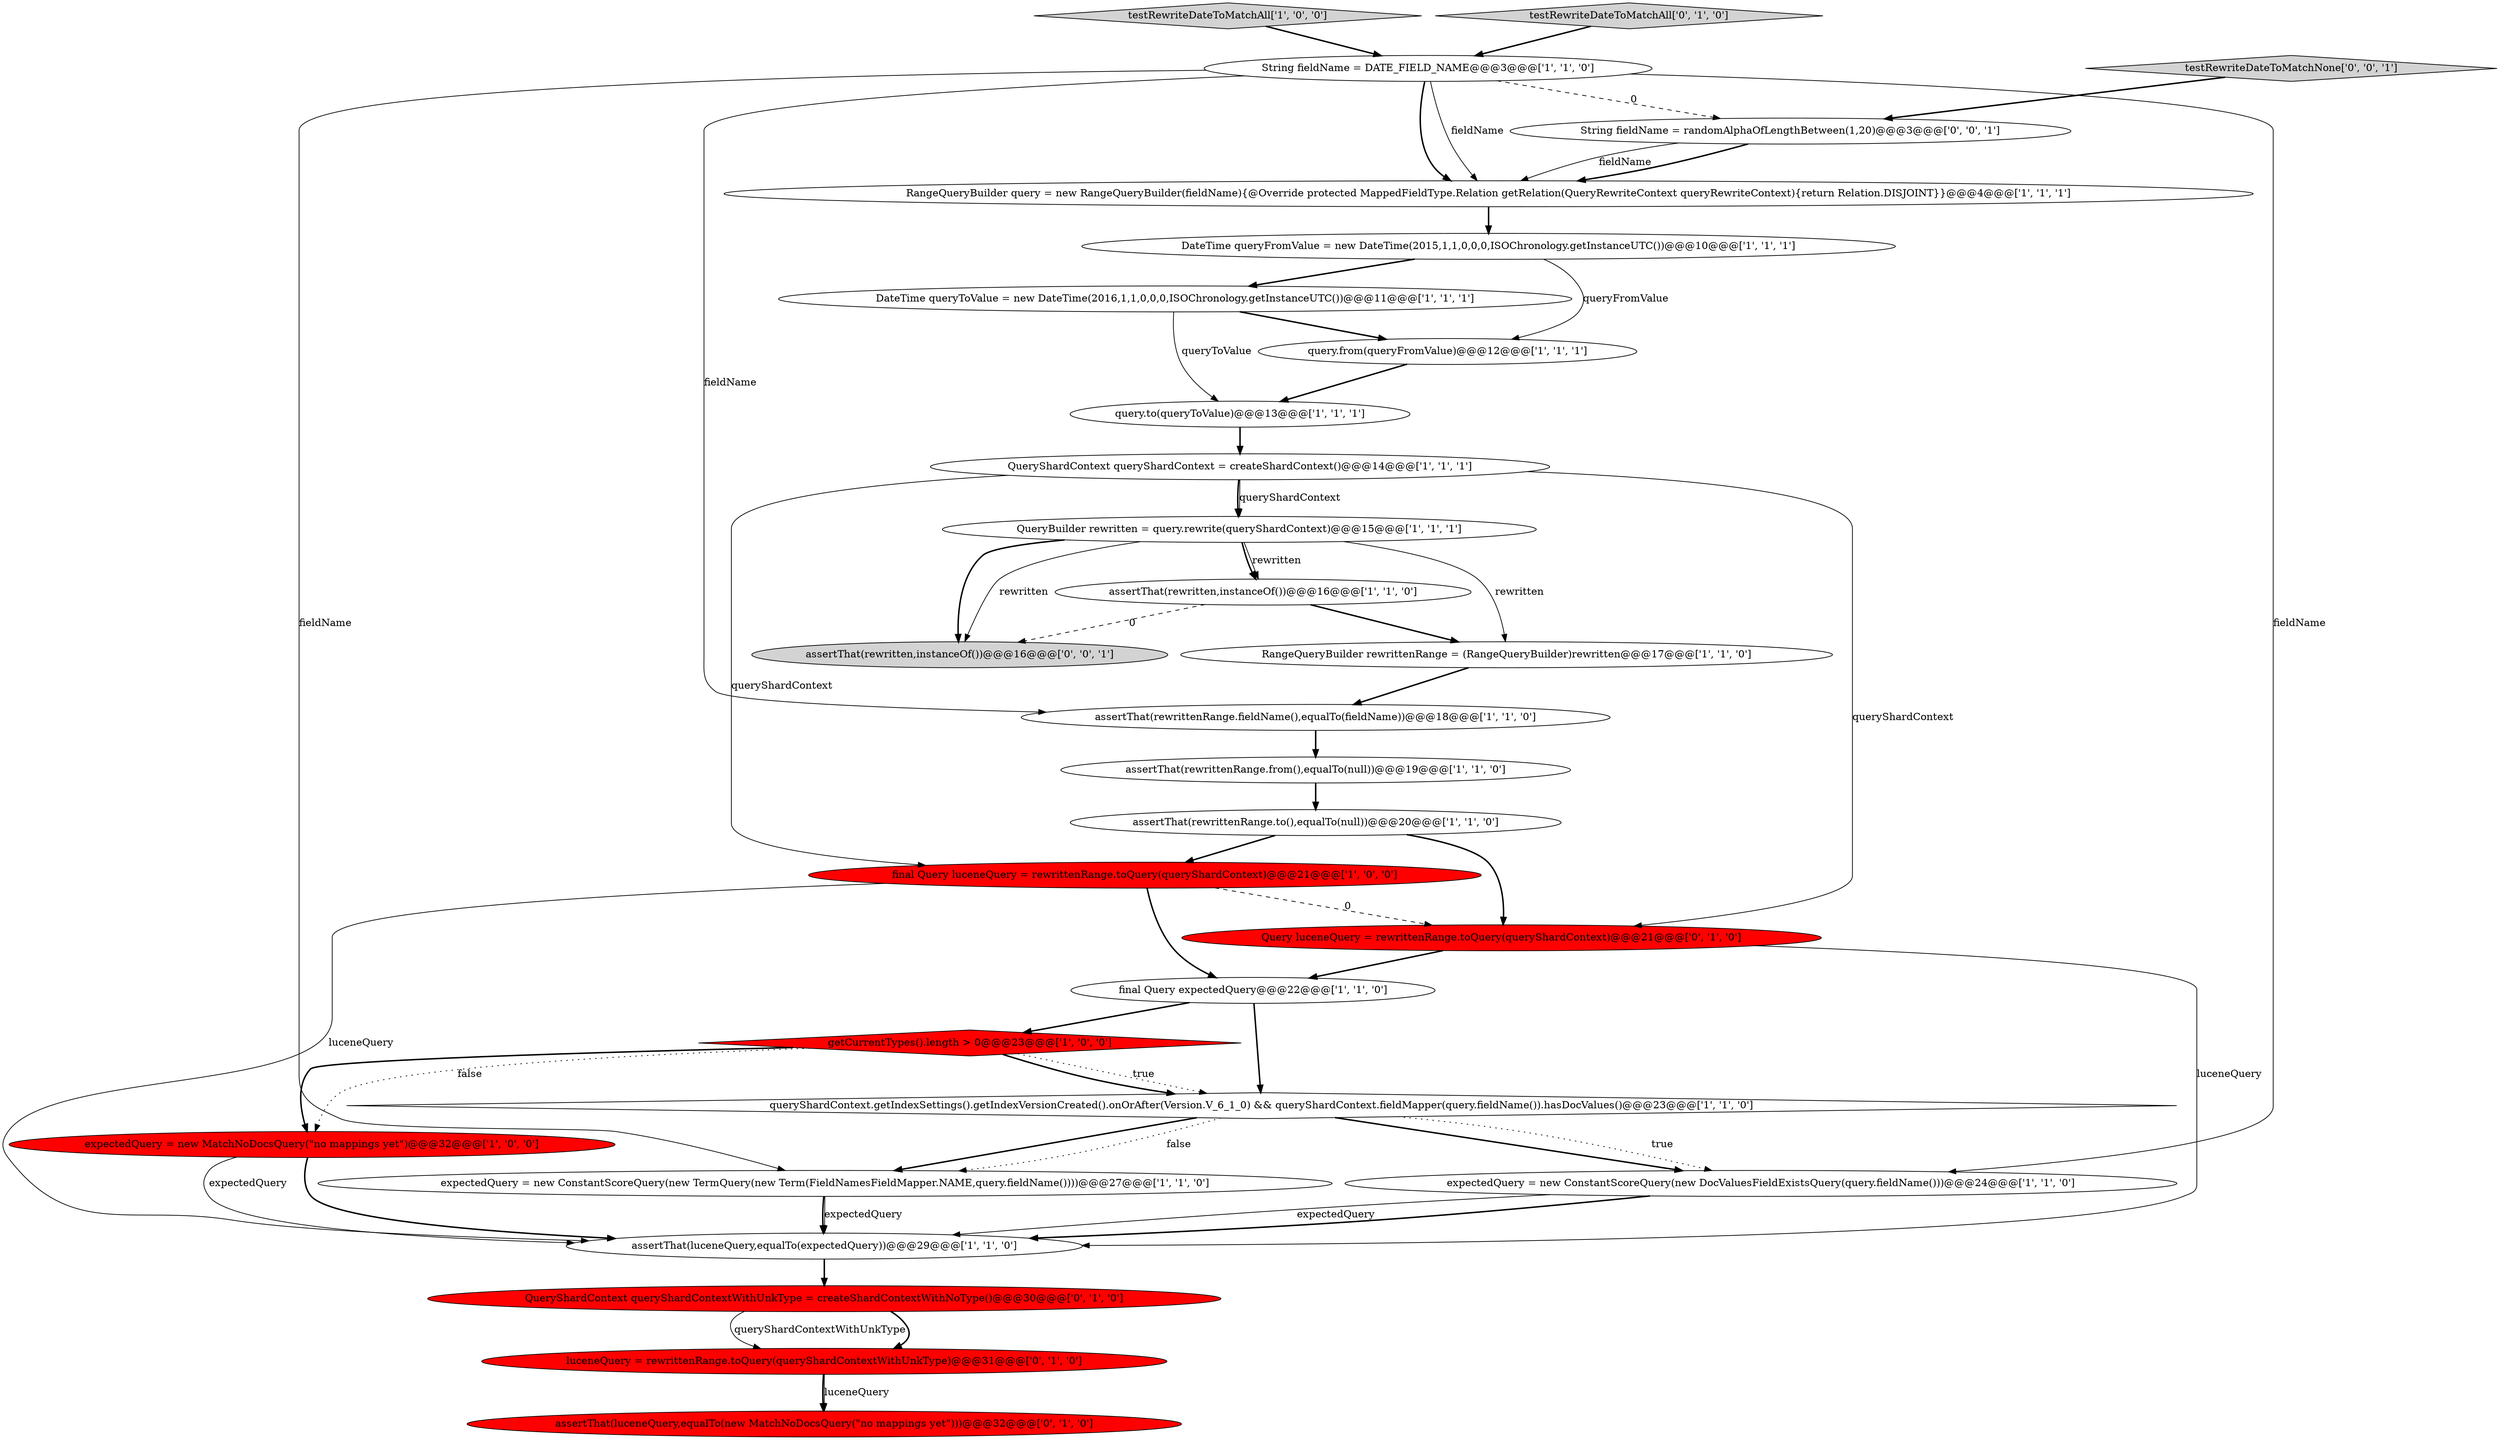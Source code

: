 digraph {
20 [style = filled, label = "assertThat(rewrittenRange.to(),equalTo(null))@@@20@@@['1', '1', '0']", fillcolor = white, shape = ellipse image = "AAA0AAABBB1BBB"];
1 [style = filled, label = "assertThat(rewrittenRange.from(),equalTo(null))@@@19@@@['1', '1', '0']", fillcolor = white, shape = ellipse image = "AAA0AAABBB1BBB"];
2 [style = filled, label = "queryShardContext.getIndexSettings().getIndexVersionCreated().onOrAfter(Version.V_6_1_0) && queryShardContext.fieldMapper(query.fieldName()).hasDocValues()@@@23@@@['1', '1', '0']", fillcolor = white, shape = diamond image = "AAA0AAABBB1BBB"];
28 [style = filled, label = "String fieldName = randomAlphaOfLengthBetween(1,20)@@@3@@@['0', '0', '1']", fillcolor = white, shape = ellipse image = "AAA0AAABBB3BBB"];
24 [style = filled, label = "Query luceneQuery = rewrittenRange.toQuery(queryShardContext)@@@21@@@['0', '1', '0']", fillcolor = red, shape = ellipse image = "AAA1AAABBB2BBB"];
0 [style = filled, label = "DateTime queryToValue = new DateTime(2016,1,1,0,0,0,ISOChronology.getInstanceUTC())@@@11@@@['1', '1', '1']", fillcolor = white, shape = ellipse image = "AAA0AAABBB1BBB"];
7 [style = filled, label = "getCurrentTypes().length > 0@@@23@@@['1', '0', '0']", fillcolor = red, shape = diamond image = "AAA1AAABBB1BBB"];
21 [style = filled, label = "QueryBuilder rewritten = query.rewrite(queryShardContext)@@@15@@@['1', '1', '1']", fillcolor = white, shape = ellipse image = "AAA0AAABBB1BBB"];
12 [style = filled, label = "final Query luceneQuery = rewrittenRange.toQuery(queryShardContext)@@@21@@@['1', '0', '0']", fillcolor = red, shape = ellipse image = "AAA1AAABBB1BBB"];
26 [style = filled, label = "luceneQuery = rewrittenRange.toQuery(queryShardContextWithUnkType)@@@31@@@['0', '1', '0']", fillcolor = red, shape = ellipse image = "AAA1AAABBB2BBB"];
19 [style = filled, label = "String fieldName = DATE_FIELD_NAME@@@3@@@['1', '1', '0']", fillcolor = white, shape = ellipse image = "AAA0AAABBB1BBB"];
11 [style = filled, label = "testRewriteDateToMatchAll['1', '0', '0']", fillcolor = lightgray, shape = diamond image = "AAA0AAABBB1BBB"];
14 [style = filled, label = "expectedQuery = new MatchNoDocsQuery(\"no mappings yet\")@@@32@@@['1', '0', '0']", fillcolor = red, shape = ellipse image = "AAA1AAABBB1BBB"];
6 [style = filled, label = "final Query expectedQuery@@@22@@@['1', '1', '0']", fillcolor = white, shape = ellipse image = "AAA0AAABBB1BBB"];
5 [style = filled, label = "query.to(queryToValue)@@@13@@@['1', '1', '1']", fillcolor = white, shape = ellipse image = "AAA0AAABBB1BBB"];
27 [style = filled, label = "assertThat(rewritten,instanceOf())@@@16@@@['0', '0', '1']", fillcolor = lightgray, shape = ellipse image = "AAA0AAABBB3BBB"];
9 [style = filled, label = "DateTime queryFromValue = new DateTime(2015,1,1,0,0,0,ISOChronology.getInstanceUTC())@@@10@@@['1', '1', '1']", fillcolor = white, shape = ellipse image = "AAA0AAABBB1BBB"];
23 [style = filled, label = "testRewriteDateToMatchAll['0', '1', '0']", fillcolor = lightgray, shape = diamond image = "AAA0AAABBB2BBB"];
8 [style = filled, label = "RangeQueryBuilder rewrittenRange = (RangeQueryBuilder)rewritten@@@17@@@['1', '1', '0']", fillcolor = white, shape = ellipse image = "AAA0AAABBB1BBB"];
25 [style = filled, label = "QueryShardContext queryShardContextWithUnkType = createShardContextWithNoType()@@@30@@@['0', '1', '0']", fillcolor = red, shape = ellipse image = "AAA1AAABBB2BBB"];
22 [style = filled, label = "assertThat(luceneQuery,equalTo(new MatchNoDocsQuery(\"no mappings yet\")))@@@32@@@['0', '1', '0']", fillcolor = red, shape = ellipse image = "AAA1AAABBB2BBB"];
3 [style = filled, label = "expectedQuery = new ConstantScoreQuery(new TermQuery(new Term(FieldNamesFieldMapper.NAME,query.fieldName())))@@@27@@@['1', '1', '0']", fillcolor = white, shape = ellipse image = "AAA0AAABBB1BBB"];
15 [style = filled, label = "assertThat(luceneQuery,equalTo(expectedQuery))@@@29@@@['1', '1', '0']", fillcolor = white, shape = ellipse image = "AAA0AAABBB1BBB"];
10 [style = filled, label = "QueryShardContext queryShardContext = createShardContext()@@@14@@@['1', '1', '1']", fillcolor = white, shape = ellipse image = "AAA0AAABBB1BBB"];
18 [style = filled, label = "assertThat(rewrittenRange.fieldName(),equalTo(fieldName))@@@18@@@['1', '1', '0']", fillcolor = white, shape = ellipse image = "AAA0AAABBB1BBB"];
17 [style = filled, label = "RangeQueryBuilder query = new RangeQueryBuilder(fieldName){@Override protected MappedFieldType.Relation getRelation(QueryRewriteContext queryRewriteContext){return Relation.DISJOINT}}@@@4@@@['1', '1', '1']", fillcolor = white, shape = ellipse image = "AAA0AAABBB1BBB"];
16 [style = filled, label = "assertThat(rewritten,instanceOf())@@@16@@@['1', '1', '0']", fillcolor = white, shape = ellipse image = "AAA0AAABBB1BBB"];
4 [style = filled, label = "query.from(queryFromValue)@@@12@@@['1', '1', '1']", fillcolor = white, shape = ellipse image = "AAA0AAABBB1BBB"];
29 [style = filled, label = "testRewriteDateToMatchNone['0', '0', '1']", fillcolor = lightgray, shape = diamond image = "AAA0AAABBB3BBB"];
13 [style = filled, label = "expectedQuery = new ConstantScoreQuery(new DocValuesFieldExistsQuery(query.fieldName()))@@@24@@@['1', '1', '0']", fillcolor = white, shape = ellipse image = "AAA0AAABBB1BBB"];
5->10 [style = bold, label=""];
9->4 [style = solid, label="queryFromValue"];
7->2 [style = dotted, label="true"];
14->15 [style = solid, label="expectedQuery"];
9->0 [style = bold, label=""];
16->8 [style = bold, label=""];
25->26 [style = solid, label="queryShardContextWithUnkType"];
21->27 [style = bold, label=""];
16->27 [style = dashed, label="0"];
19->3 [style = solid, label="fieldName"];
15->25 [style = bold, label=""];
8->18 [style = bold, label=""];
21->8 [style = solid, label="rewritten"];
13->15 [style = solid, label="expectedQuery"];
17->9 [style = bold, label=""];
12->15 [style = solid, label="luceneQuery"];
2->3 [style = bold, label=""];
2->3 [style = dotted, label="false"];
1->20 [style = bold, label=""];
3->15 [style = bold, label=""];
19->17 [style = bold, label=""];
19->17 [style = solid, label="fieldName"];
10->21 [style = bold, label=""];
0->5 [style = solid, label="queryToValue"];
11->19 [style = bold, label=""];
21->27 [style = solid, label="rewritten"];
12->6 [style = bold, label=""];
21->16 [style = solid, label="rewritten"];
26->22 [style = bold, label=""];
10->12 [style = solid, label="queryShardContext"];
24->15 [style = solid, label="luceneQuery"];
10->24 [style = solid, label="queryShardContext"];
7->14 [style = bold, label=""];
2->13 [style = bold, label=""];
6->2 [style = bold, label=""];
29->28 [style = bold, label=""];
19->13 [style = solid, label="fieldName"];
19->18 [style = solid, label="fieldName"];
18->1 [style = bold, label=""];
0->4 [style = bold, label=""];
28->17 [style = solid, label="fieldName"];
7->2 [style = bold, label=""];
10->21 [style = solid, label="queryShardContext"];
7->14 [style = dotted, label="false"];
23->19 [style = bold, label=""];
12->24 [style = dashed, label="0"];
25->26 [style = bold, label=""];
20->12 [style = bold, label=""];
21->16 [style = bold, label=""];
26->22 [style = solid, label="luceneQuery"];
28->17 [style = bold, label=""];
14->15 [style = bold, label=""];
13->15 [style = bold, label=""];
6->7 [style = bold, label=""];
20->24 [style = bold, label=""];
24->6 [style = bold, label=""];
4->5 [style = bold, label=""];
19->28 [style = dashed, label="0"];
2->13 [style = dotted, label="true"];
3->15 [style = solid, label="expectedQuery"];
}
